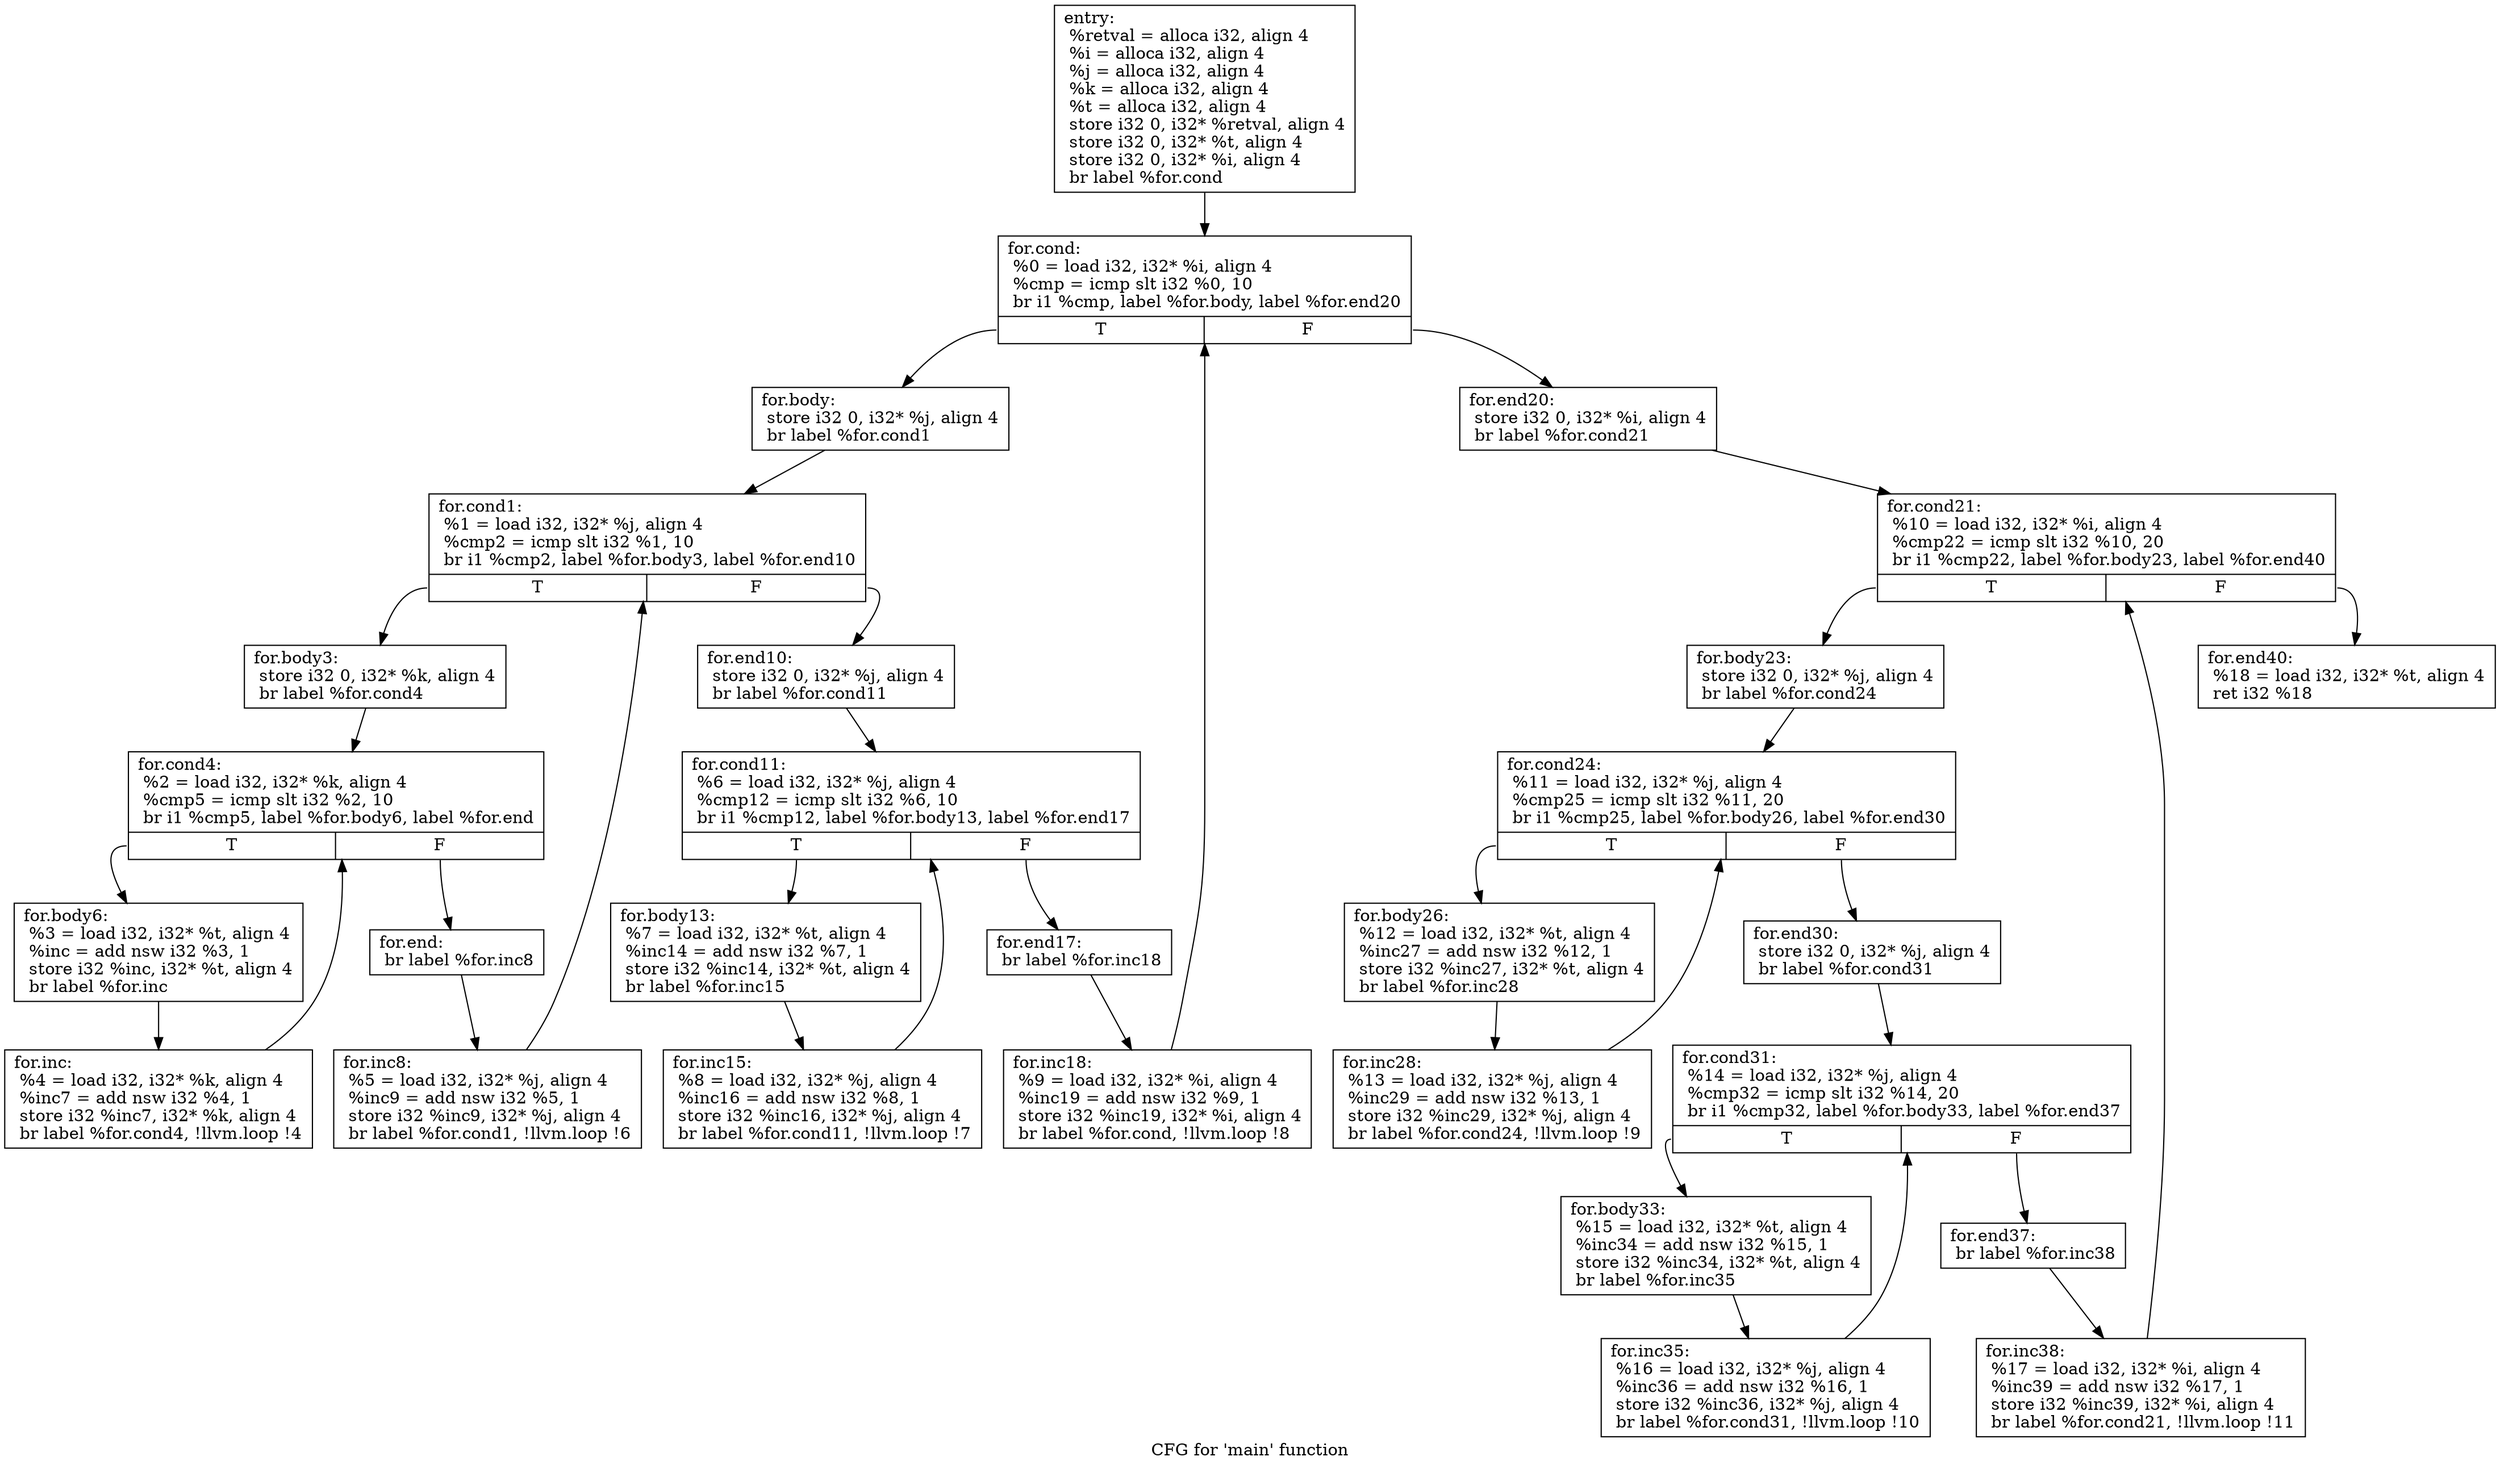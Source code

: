 digraph "CFG for 'main' function" {
	label="CFG for 'main' function";

	Node0x178f3a0 [shape=record,label="{entry:\l  %retval = alloca i32, align 4\l  %i = alloca i32, align 4\l  %j = alloca i32, align 4\l  %k = alloca i32, align 4\l  %t = alloca i32, align 4\l  store i32 0, i32* %retval, align 4\l  store i32 0, i32* %t, align 4\l  store i32 0, i32* %i, align 4\l  br label %for.cond\l}"];
	Node0x178f3a0 -> Node0x178ff40;
	Node0x178ff40 [shape=record,label="{for.cond:                                         \l  %0 = load i32, i32* %i, align 4\l  %cmp = icmp slt i32 %0, 10\l  br i1 %cmp, label %for.body, label %for.end20\l|{<s0>T|<s1>F}}"];
	Node0x178ff40:s0 -> Node0x1790160;
	Node0x178ff40:s1 -> Node0x1790240;
	Node0x1790160 [shape=record,label="{for.body:                                         \l  store i32 0, i32* %j, align 4\l  br label %for.cond1\l}"];
	Node0x1790160 -> Node0x17903a0;
	Node0x17903a0 [shape=record,label="{for.cond1:                                        \l  %1 = load i32, i32* %j, align 4\l  %cmp2 = icmp slt i32 %1, 10\l  br i1 %cmp2, label %for.body3, label %for.end10\l|{<s0>T|<s1>F}}"];
	Node0x17903a0:s0 -> Node0x1790510;
	Node0x17903a0:s1 -> Node0x1790790;
	Node0x1790510 [shape=record,label="{for.body3:                                        \l  store i32 0, i32* %k, align 4\l  br label %for.cond4\l}"];
	Node0x1790510 -> Node0x17908f0;
	Node0x17908f0 [shape=record,label="{for.cond4:                                        \l  %2 = load i32, i32* %k, align 4\l  %cmp5 = icmp slt i32 %2, 10\l  br i1 %cmp5, label %for.body6, label %for.end\l|{<s0>T|<s1>F}}"];
	Node0x17908f0:s0 -> Node0x1790a70;
	Node0x17908f0:s1 -> Node0x1790b50;
	Node0x1790a70 [shape=record,label="{for.body6:                                        \l  %3 = load i32, i32* %t, align 4\l  %inc = add nsw i32 %3, 1\l  store i32 %inc, i32* %t, align 4\l  br label %for.inc\l}"];
	Node0x1790a70 -> Node0x1790d30;
	Node0x1790d30 [shape=record,label="{for.inc:                                          \l  %4 = load i32, i32* %k, align 4\l  %inc7 = add nsw i32 %4, 1\l  store i32 %inc7, i32* %k, align 4\l  br label %for.cond4, !llvm.loop !4\l}"];
	Node0x1790d30 -> Node0x17908f0;
	Node0x1790b50 [shape=record,label="{for.end:                                          \l  br label %for.inc8\l}"];
	Node0x1790b50 -> Node0x1791f50;
	Node0x1791f50 [shape=record,label="{for.inc8:                                         \l  %5 = load i32, i32* %j, align 4\l  %inc9 = add nsw i32 %5, 1\l  store i32 %inc9, i32* %j, align 4\l  br label %for.cond1, !llvm.loop !6\l}"];
	Node0x1791f50 -> Node0x17903a0;
	Node0x1790790 [shape=record,label="{for.end10:                                        \l  store i32 0, i32* %j, align 4\l  br label %for.cond11\l}"];
	Node0x1790790 -> Node0x1792310;
	Node0x1792310 [shape=record,label="{for.cond11:                                       \l  %6 = load i32, i32* %j, align 4\l  %cmp12 = icmp slt i32 %6, 10\l  br i1 %cmp12, label %for.body13, label %for.end17\l|{<s0>T|<s1>F}}"];
	Node0x1792310:s0 -> Node0x17927a0;
	Node0x1792310:s1 -> Node0x1792880;
	Node0x17927a0 [shape=record,label="{for.body13:                                       \l  %7 = load i32, i32* %t, align 4\l  %inc14 = add nsw i32 %7, 1\l  store i32 %inc14, i32* %t, align 4\l  br label %for.inc15\l}"];
	Node0x17927a0 -> Node0x1792a70;
	Node0x1792a70 [shape=record,label="{for.inc15:                                        \l  %8 = load i32, i32* %j, align 4\l  %inc16 = add nsw i32 %8, 1\l  store i32 %inc16, i32* %j, align 4\l  br label %for.cond11, !llvm.loop !7\l}"];
	Node0x1792a70 -> Node0x1792310;
	Node0x1792880 [shape=record,label="{for.end17:                                        \l  br label %for.inc18\l}"];
	Node0x1792880 -> Node0x1790e60;
	Node0x1790e60 [shape=record,label="{for.inc18:                                        \l  %9 = load i32, i32* %i, align 4\l  %inc19 = add nsw i32 %9, 1\l  store i32 %inc19, i32* %i, align 4\l  br label %for.cond, !llvm.loop !8\l}"];
	Node0x1790e60 -> Node0x178ff40;
	Node0x1790240 [shape=record,label="{for.end20:                                        \l  store i32 0, i32* %i, align 4\l  br label %for.cond21\l}"];
	Node0x1790240 -> Node0x17931e0;
	Node0x17931e0 [shape=record,label="{for.cond21:                                       \l  %10 = load i32, i32* %i, align 4\l  %cmp22 = icmp slt i32 %10, 20\l  br i1 %cmp22, label %for.body23, label %for.end40\l|{<s0>T|<s1>F}}"];
	Node0x17931e0:s0 -> Node0x1793380;
	Node0x17931e0:s1 -> Node0x1793460;
	Node0x1793380 [shape=record,label="{for.body23:                                       \l  store i32 0, i32* %j, align 4\l  br label %for.cond24\l}"];
	Node0x1793380 -> Node0x17935c0;
	Node0x17935c0 [shape=record,label="{for.cond24:                                       \l  %11 = load i32, i32* %j, align 4\l  %cmp25 = icmp slt i32 %11, 20\l  br i1 %cmp25, label %for.body26, label %for.end30\l|{<s0>T|<s1>F}}"];
	Node0x17935c0:s0 -> Node0x1793730;
	Node0x17935c0:s1 -> Node0x1793810;
	Node0x1793730 [shape=record,label="{for.body26:                                       \l  %12 = load i32, i32* %t, align 4\l  %inc27 = add nsw i32 %12, 1\l  store i32 %inc27, i32* %t, align 4\l  br label %for.inc28\l}"];
	Node0x1793730 -> Node0x1793a90;
	Node0x1793a90 [shape=record,label="{for.inc28:                                        \l  %13 = load i32, i32* %j, align 4\l  %inc29 = add nsw i32 %13, 1\l  store i32 %inc29, i32* %j, align 4\l  br label %for.cond24, !llvm.loop !9\l}"];
	Node0x1793a90 -> Node0x17935c0;
	Node0x1793810 [shape=record,label="{for.end30:                                        \l  store i32 0, i32* %j, align 4\l  br label %for.cond31\l}"];
	Node0x1793810 -> Node0x1793ee0;
	Node0x1793ee0 [shape=record,label="{for.cond31:                                       \l  %14 = load i32, i32* %j, align 4\l  %cmp32 = icmp slt i32 %14, 20\l  br i1 %cmp32, label %for.body33, label %for.end37\l|{<s0>T|<s1>F}}"];
	Node0x1793ee0:s0 -> Node0x1794050;
	Node0x1793ee0:s1 -> Node0x1794130;
	Node0x1794050 [shape=record,label="{for.body33:                                       \l  %15 = load i32, i32* %t, align 4\l  %inc34 = add nsw i32 %15, 1\l  store i32 %inc34, i32* %t, align 4\l  br label %for.inc35\l}"];
	Node0x1794050 -> Node0x1794bc0;
	Node0x1794bc0 [shape=record,label="{for.inc35:                                        \l  %16 = load i32, i32* %j, align 4\l  %inc36 = add nsw i32 %16, 1\l  store i32 %inc36, i32* %j, align 4\l  br label %for.cond31, !llvm.loop !10\l}"];
	Node0x1794bc0 -> Node0x1793ee0;
	Node0x1794130 [shape=record,label="{for.end37:                                        \l  br label %for.inc38\l}"];
	Node0x1794130 -> Node0x17955b0;
	Node0x17955b0 [shape=record,label="{for.inc38:                                        \l  %17 = load i32, i32* %i, align 4\l  %inc39 = add nsw i32 %17, 1\l  store i32 %inc39, i32* %i, align 4\l  br label %for.cond21, !llvm.loop !11\l}"];
	Node0x17955b0 -> Node0x17931e0;
	Node0x1793460 [shape=record,label="{for.end40:                                        \l  %18 = load i32, i32* %t, align 4\l  ret i32 %18\l}"];
}
